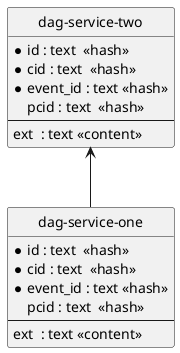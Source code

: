 @startuml
' hide the spot
hide circle

' avoid problems with angled crows feet
skinparam linetype ortho

entity "dag-service-two" as e01 {
  *id : text  <<hash>>
  *cid : text  <<hash>>
  *event_id : text <<hash>>
  pcid : text  <<hash>>
  --
  ext  : text <<content>>
}

entity "dag-service-one" as e02 {
  *id : text  <<hash>>
  *cid : text  <<hash>>
  *event_id : text <<hash>>
  pcid : text  <<hash>>
  --
  ext  : text <<content>>
}

e01 <-- e02


@enduml
